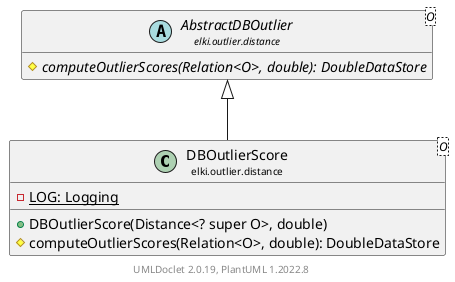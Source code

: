 @startuml
    remove .*\.(Instance|Par|Parameterizer|Factory)$
    set namespaceSeparator none
    hide empty fields
    hide empty methods

    class "<size:14>DBOutlierScore\n<size:10>elki.outlier.distance" as elki.outlier.distance.DBOutlierScore<O> [[DBOutlierScore.html]] {
        {static} -LOG: Logging
        +DBOutlierScore(Distance<? super O>, double)
        #computeOutlierScores(Relation<O>, double): DoubleDataStore
    }

    abstract class "<size:14>AbstractDBOutlier\n<size:10>elki.outlier.distance" as elki.outlier.distance.AbstractDBOutlier<O> [[AbstractDBOutlier.html]] {
        {abstract} #computeOutlierScores(Relation<O>, double): DoubleDataStore
    }
    class "<size:14>DBOutlierScore.Par\n<size:10>elki.outlier.distance" as elki.outlier.distance.DBOutlierScore.Par<O> [[DBOutlierScore.Par.html]]

    elki.outlier.distance.AbstractDBOutlier <|-- elki.outlier.distance.DBOutlierScore
    elki.outlier.distance.DBOutlierScore +-- elki.outlier.distance.DBOutlierScore.Par

    center footer UMLDoclet 2.0.19, PlantUML 1.2022.8
@enduml
